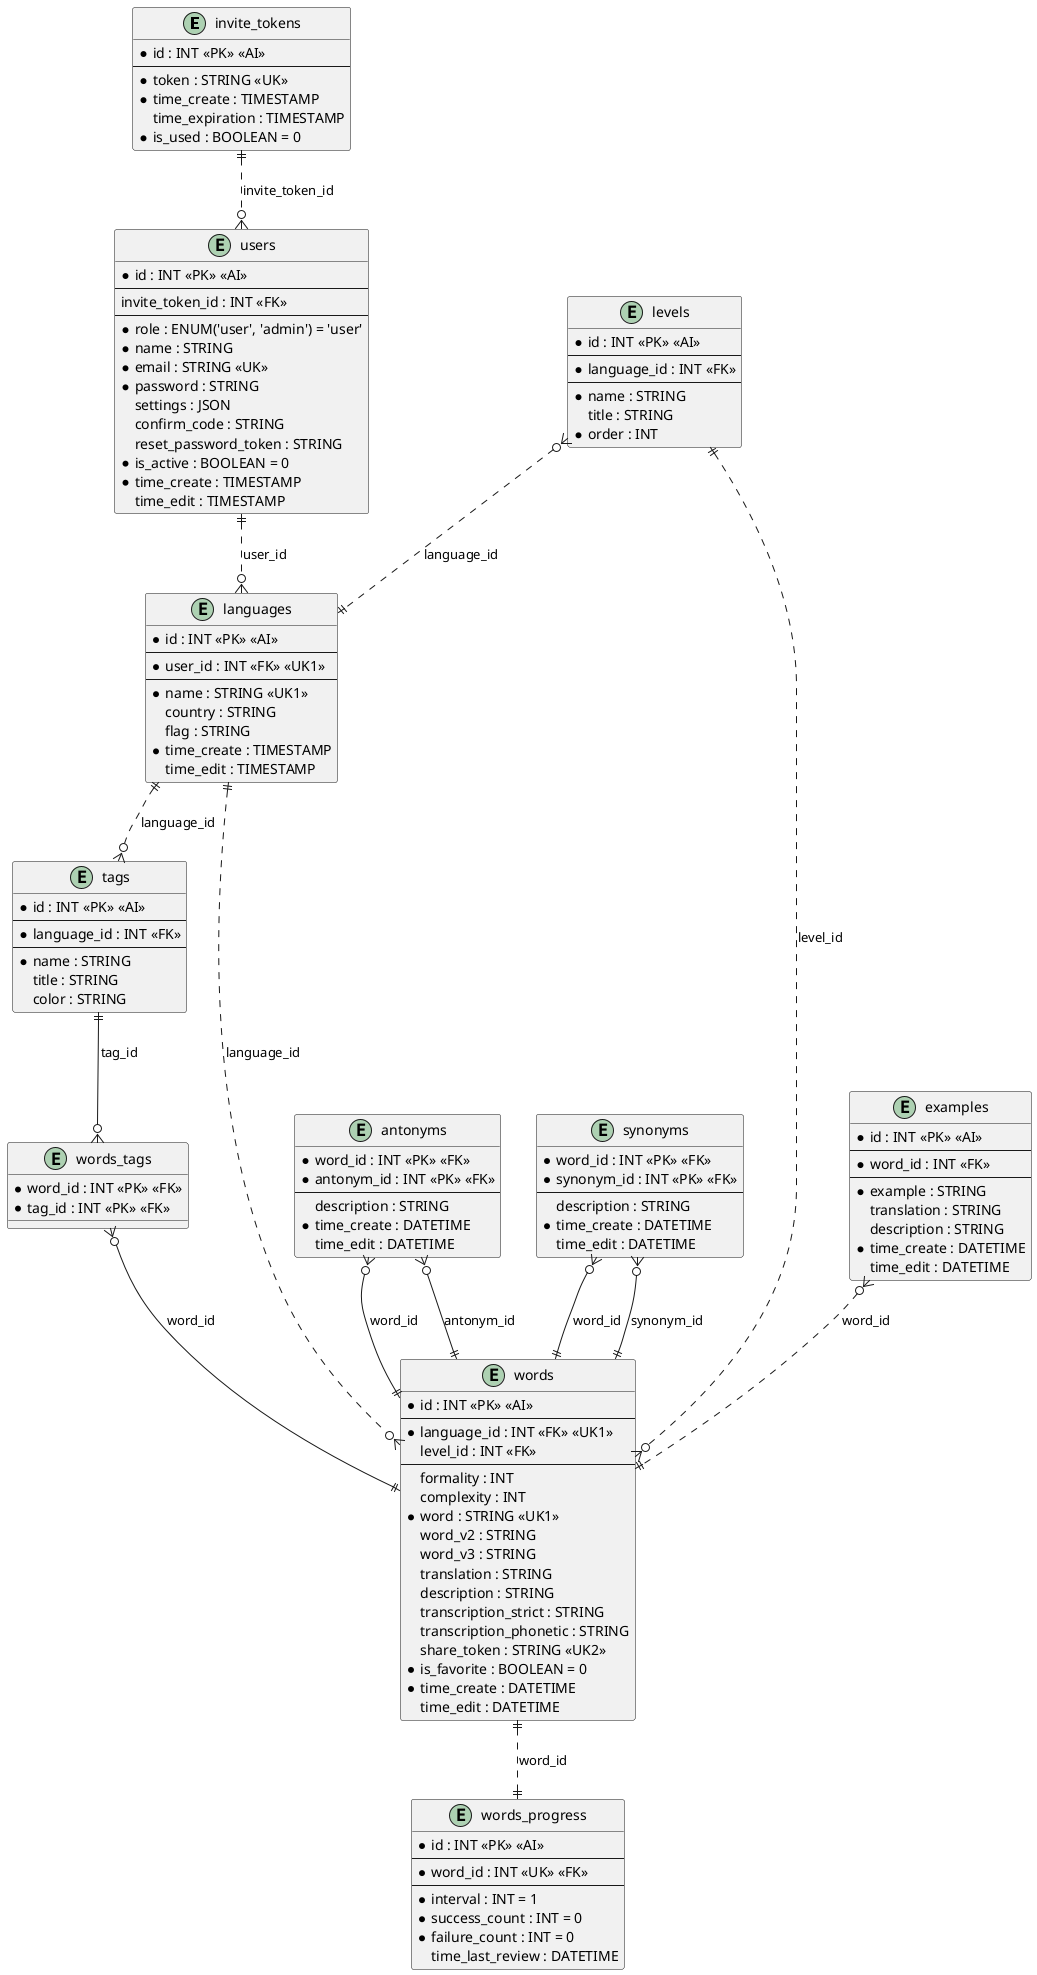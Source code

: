 @startuml dictionary

' this flag is used to make wires straight-angled:
' skinparam linetype ortho

entity invite_tokens {
  * id : INT <<PK>> <<AI>>
  ---
  * token : STRING <<UK>>
  * time_create : TIMESTAMP
  time_expiration : TIMESTAMP
  * is_used : BOOLEAN = 0
}

entity users {
  * id : INT <<PK>> <<AI>>
  ---
  invite_token_id : INT <<FK>>
  ---
  * role : ENUM('user', 'admin') = 'user'
  * name : STRING
  * email : STRING <<UK>>
  * password : STRING
  settings : JSON
  confirm_code : STRING
  reset_password_token : STRING
  * is_active : BOOLEAN = 0
  * time_create : TIMESTAMP
  time_edit : TIMESTAMP
}

entity languages {
  * id : INT <<PK>> <<AI>>
  ---
  * user_id : INT <<FK>> <<UK1>>
  ---
  * name : STRING <<UK1>>
  country : STRING
  flag : STRING
  * time_create : TIMESTAMP
  time_edit : TIMESTAMP
}

entity tags {
  * id : INT <<PK>> <<AI>>
  ---
  * language_id : INT <<FK>>
  ---
  * name : STRING
  title : STRING
  color : STRING
}

entity words_tags {
  * word_id : INT <<PK>> <<FK>>
  * tag_id : INT <<PK>> <<FK>>
}

entity words_progress {
  * id : INT <<PK>> <<AI>>
  ---
  * word_id : INT <<UK>> <<FK>>
  ---
  * interval : INT = 1
  * success_count : INT = 0
  * failure_count : INT = 0
  time_last_review : DATETIME
}

entity antonyms {
  * word_id : INT <<PK>> <<FK>>
  * antonym_id : INT <<PK>> <<FK>>
  ---
  description : STRING
  * time_create : DATETIME
  time_edit : DATETIME
}

entity synonyms {
  * word_id : INT <<PK>> <<FK>>
  * synonym_id : INT <<PK>> <<FK>>
  ---
  description : STRING
  * time_create : DATETIME
  time_edit : DATETIME
}

entity words {
  * id : INT <<PK>> <<AI>>
  ---
  * language_id : INT <<FK>> <<UK1>>
  level_id : INT <<FK>>
  ---
  formality : INT
  complexity : INT
  * word : STRING <<UK1>>
  word_v2 : STRING
  word_v3 : STRING
  translation : STRING
  description : STRING
  transcription_strict : STRING
  transcription_phonetic : STRING
  share_token : STRING <<UK2>>
  * is_favorite : BOOLEAN = 0
  * time_create : DATETIME
  time_edit : DATETIME
}

entity levels {
  * id : INT <<PK>> <<AI>>
  ---
  * language_id : INT <<FK>>
  ---
  * name : STRING
  title : STRING
  * order : INT
}

entity examples {
  * id : INT <<PK>> <<AI>>
  ---
  * word_id : INT <<FK>>
  ---
  * example : STRING
  translation : STRING
  description : STRING
  * time_create : DATETIME
  time_edit : DATETIME
}

invite_tokens ||..o{ users : "invite_token_id"
users ||..o{ languages : "user_id"
languages ||..o{ tags : "language_id"
languages ||..o{ words : "language_id"
examples }o..|| words : "word_id"
tags ||--o{ words_tags : "tag_id"
words_tags }o--|| words : "word_id"
antonyms }o--|| words : "word_id"
antonyms }o--|| words : "antonym_id"
synonyms }o--|| words : "word_id"
synonyms }o--|| words : "synonym_id"
words ||..|| words_progress : "word_id"
levels }o..|| languages : "language_id"
levels ||..o{ words : "level_id"

@enduml
